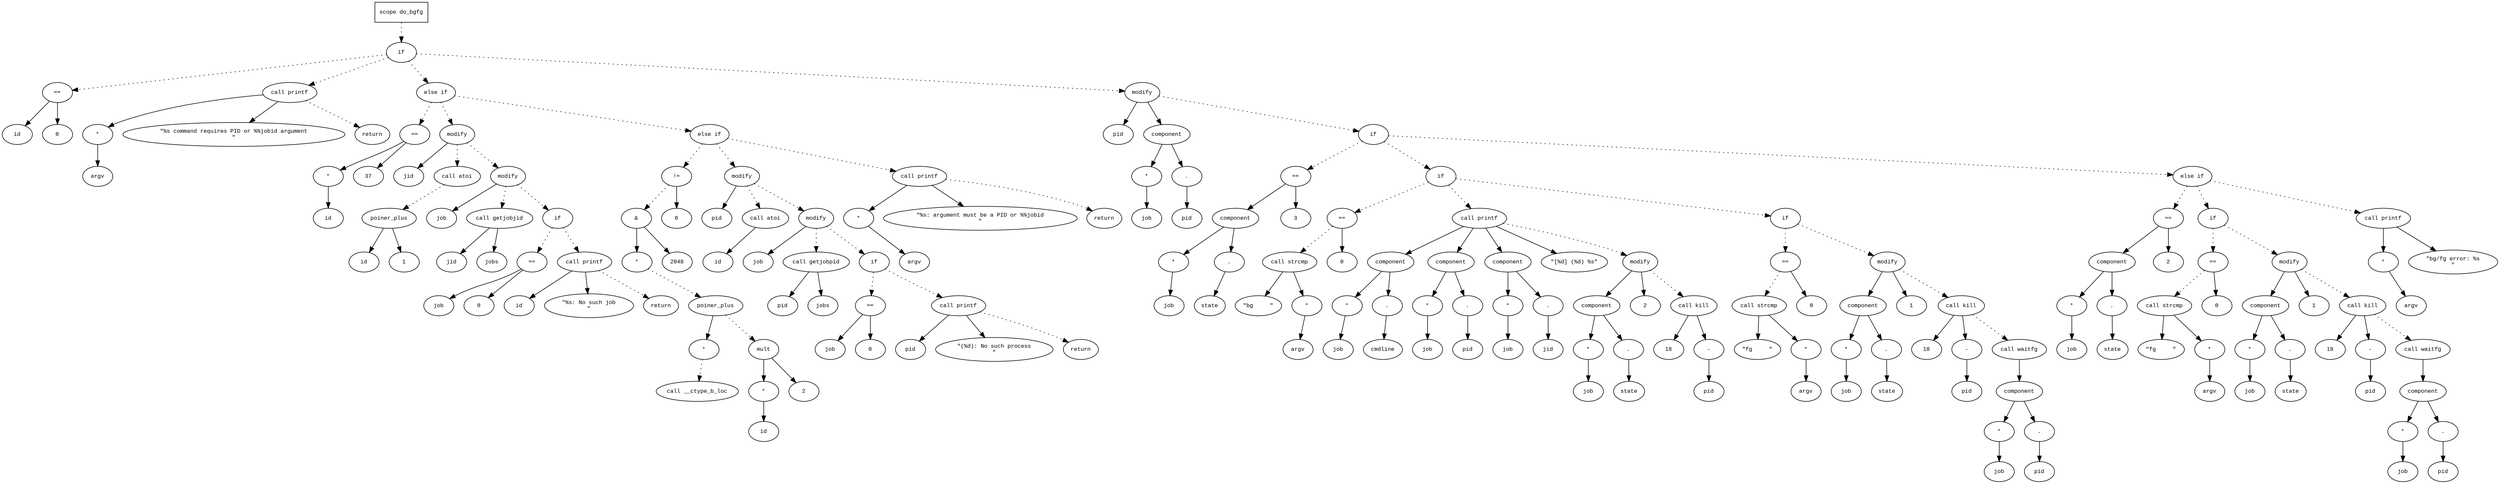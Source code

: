 digraph AST {
  graph [fontname="Times New Roman",fontsize=10];
  node  [fontname="Courier New",fontsize=10];
  edge  [fontname="Times New Roman",fontsize=10];

  node1 [label="scope do_bgfg",shape=box];
  node2 [label="if",shape=ellipse];
  node1 -> node2 [style=dotted];
  node3 [label="==",shape=ellipse];
  node4 [label="id",shape=ellipse];
  node3 -> node4;
  node5 [label="0",shape=ellipse];
  node3 -> node5;
  node2 -> node3 [style=dotted];
  node6 [label="call printf",shape=ellipse];
  node7 [label="*",shape=ellipse];
  node8 [label="argv",shape=ellipse];
  node7 -> node8;
  node6 -> node7;
  node9 [label="\"%s command requires PID or %%jobid argument
\"",shape=ellipse];
  node6 -> node9;
  node2 -> node6 [style=dotted];
  node10 [label="return",shape=ellipse];
  node6 -> node10 [style=dotted];
  node11 [label="else if",shape=ellipse];
  node2 -> node11 [style=dotted];
  node12 [label="==",shape=ellipse];
  node13 [label="*",shape=ellipse];
  node14 [label="id",shape=ellipse];
  node13 -> node14;
  node12 -> node13;
  node15 [label="37",shape=ellipse];
  node12 -> node15;
  node11 -> node12 [style=dotted];
  node16 [label="modify",shape=ellipse];
  node17 [label="jid",shape=ellipse];
  node16 -> node17;
  node18 [label="call atoi",shape=ellipse];
  node19 [label="poiner_plus",shape=ellipse];
  node20 [label="id",shape=ellipse];
  node19 -> node20;
  node21 [label="1",shape=ellipse];
  node19 -> node21;
  node18 -> node19 [style=dotted];
  node16 -> node18 [style=dotted];
  node11 -> node16 [style=dotted];
  node22 [label="modify",shape=ellipse];
  node23 [label="job",shape=ellipse];
  node22 -> node23;
  node24 [label="call getjobjid",shape=ellipse];
  node25 [label="jid",shape=ellipse];
  node24 -> node25;
  node26 [label="jobs",shape=ellipse];
  node24 -> node26;
  node22 -> node24 [style=dotted];
  node16 -> node22 [style=dotted];
  node27 [label="if",shape=ellipse];
  node22 -> node27 [style=dotted];
  node28 [label="==",shape=ellipse];
  node29 [label="job",shape=ellipse];
  node28 -> node29;
  node30 [label="0",shape=ellipse];
  node28 -> node30;
  node27 -> node28 [style=dotted];
  node31 [label="call printf",shape=ellipse];
  node32 [label="id",shape=ellipse];
  node31 -> node32;
  node33 [label="\"%s: No such job
\"",shape=ellipse];
  node31 -> node33;
  node27 -> node31 [style=dotted];
  node34 [label="return",shape=ellipse];
  node31 -> node34 [style=dotted];
  node35 [label="else if",shape=ellipse];
  node11 -> node35 [style=dotted];
  node36 [label="!=",shape=ellipse];
  node37 [label="&",shape=ellipse];
  node38 [label="*",shape=ellipse];
  node39 [label="poiner_plus",shape=ellipse];
  node40 [label="*",shape=ellipse];
  node41 [label="call __ctype_b_loc",shape=ellipse];
  node40 -> node41 [style=dotted];
  node39 -> node40;
  node42 [label="mult",shape=ellipse];
  node43 [label="*",shape=ellipse];
  node44 [label="id",shape=ellipse];
  node43 -> node44;
  node42 -> node43;
  node45 [label="2",shape=ellipse];
  node42 -> node45;
  node39 -> node42 [style=dotted];
  node38 -> node39 [style=dotted];
  node37 -> node38;
  node46 [label="2048",shape=ellipse];
  node37 -> node46;
  node36 -> node37 [style=dotted];
  node47 [label="0",shape=ellipse];
  node36 -> node47;
  node35 -> node36 [style=dotted];
  node48 [label="modify",shape=ellipse];
  node49 [label="pid",shape=ellipse];
  node48 -> node49;
  node50 [label="call atoi",shape=ellipse];
  node51 [label="id",shape=ellipse];
  node50 -> node51;
  node48 -> node50 [style=dotted];
  node35 -> node48 [style=dotted];
  node52 [label="modify",shape=ellipse];
  node53 [label="job",shape=ellipse];
  node52 -> node53;
  node54 [label="call getjobpid",shape=ellipse];
  node55 [label="pid",shape=ellipse];
  node54 -> node55;
  node56 [label="jobs",shape=ellipse];
  node54 -> node56;
  node52 -> node54 [style=dotted];
  node48 -> node52 [style=dotted];
  node57 [label="if",shape=ellipse];
  node52 -> node57 [style=dotted];
  node58 [label="==",shape=ellipse];
  node59 [label="job",shape=ellipse];
  node58 -> node59;
  node60 [label="0",shape=ellipse];
  node58 -> node60;
  node57 -> node58 [style=dotted];
  node61 [label="call printf",shape=ellipse];
  node62 [label="pid",shape=ellipse];
  node61 -> node62;
  node63 [label="\"(%d): No such process
\"",shape=ellipse];
  node61 -> node63;
  node57 -> node61 [style=dotted];
  node64 [label="return",shape=ellipse];
  node61 -> node64 [style=dotted];
  node65 [label="call printf",shape=ellipse];
  node66 [label="*",shape=ellipse];
  node67 [label="argv",shape=ellipse];
  node66 -> node67;
  node65 -> node66;
  node68 [label="\"%s: argument must be a PID or %%jobid
\"",shape=ellipse];
  node65 -> node68;
  node35 -> node65 [style=dotted];
  node69 [label="return",shape=ellipse];
  node65 -> node69 [style=dotted];
  node70 [label="modify",shape=ellipse];
  node71 [label="pid",shape=ellipse];
  node70 -> node71;
  node72 [label="component",shape=ellipse];
  node70 -> node72;
  node73 [label="*",shape=ellipse];
  node74 [label="job",shape=ellipse];
  node73 -> node74;
  node72 -> node73;
  node75 [label=".",shape=ellipse];
  node72 -> node75;
  node76 [label="pid",shape=ellipse];
  node75 -> node76;
  node2 -> node70 [style=dotted];
  node77 [label="if",shape=ellipse];
  node70 -> node77 [style=dotted];
  node78 [label="==",shape=ellipse];
  node79 [label="component",shape=ellipse];
  node78 -> node79;
  node80 [label="*",shape=ellipse];
  node81 [label="job",shape=ellipse];
  node80 -> node81;
  node79 -> node80;
  node82 [label=".",shape=ellipse];
  node79 -> node82;
  node83 [label="state",shape=ellipse];
  node82 -> node83;
  node84 [label="3",shape=ellipse];
  node78 -> node84;
  node77 -> node78 [style=dotted];
  node85 [label="if",shape=ellipse];
  node77 -> node85 [style=dotted];
  node86 [label="==",shape=ellipse];
  node87 [label="call strcmp",shape=ellipse];
  node88 [label="\"bg     \"",shape=ellipse];
  node87 -> node88;
  node89 [label="*",shape=ellipse];
  node90 [label="argv",shape=ellipse];
  node89 -> node90;
  node87 -> node89;
  node86 -> node87 [style=dotted];
  node91 [label="0",shape=ellipse];
  node86 -> node91;
  node85 -> node86 [style=dotted];
  node92 [label="call printf",shape=ellipse];
  node93 [label="component",shape=ellipse];
  node92 -> node93;
  node94 [label="*",shape=ellipse];
  node95 [label="job",shape=ellipse];
  node94 -> node95;
  node93 -> node94;
  node96 [label=".",shape=ellipse];
  node93 -> node96;
  node97 [label="cmdline",shape=ellipse];
  node96 -> node97;
  node98 [label="component",shape=ellipse];
  node92 -> node98;
  node99 [label="*",shape=ellipse];
  node100 [label="job",shape=ellipse];
  node99 -> node100;
  node98 -> node99;
  node101 [label=".",shape=ellipse];
  node98 -> node101;
  node102 [label="pid",shape=ellipse];
  node101 -> node102;
  node103 [label="component",shape=ellipse];
  node92 -> node103;
  node104 [label="*",shape=ellipse];
  node105 [label="job",shape=ellipse];
  node104 -> node105;
  node103 -> node104;
  node106 [label=".",shape=ellipse];
  node103 -> node106;
  node107 [label="jid",shape=ellipse];
  node106 -> node107;
  node108 [label="\"[%d] (%d) %s\"",shape=ellipse];
  node92 -> node108;
  node85 -> node92 [style=dotted];
  node109 [label="modify",shape=ellipse];
  node110 [label="component",shape=ellipse];
  node109 -> node110;
  node111 [label="*",shape=ellipse];
  node112 [label="job",shape=ellipse];
  node111 -> node112;
  node110 -> node111;
  node113 [label=".",shape=ellipse];
  node110 -> node113;
  node114 [label="state",shape=ellipse];
  node113 -> node114;
  node115 [label="2",shape=ellipse];
  node109 -> node115;
  node92 -> node109 [style=dotted];
  node116 [label="call kill",shape=ellipse];
  node117 [label="18",shape=ellipse];
  node116 -> node117;
  node118 [label="-",shape=ellipse];
  node119 [label="pid",shape=ellipse];
  node118 -> node119;
  node116 -> node118;
  node109 -> node116 [style=dotted];
  node120 [label="if",shape=ellipse];
  node85 -> node120 [style=dotted];
  node121 [label="==",shape=ellipse];
  node122 [label="call strcmp",shape=ellipse];
  node123 [label="\"fg     \"",shape=ellipse];
  node122 -> node123;
  node124 [label="*",shape=ellipse];
  node125 [label="argv",shape=ellipse];
  node124 -> node125;
  node122 -> node124;
  node121 -> node122 [style=dotted];
  node126 [label="0",shape=ellipse];
  node121 -> node126;
  node120 -> node121 [style=dotted];
  node127 [label="modify",shape=ellipse];
  node128 [label="component",shape=ellipse];
  node127 -> node128;
  node129 [label="*",shape=ellipse];
  node130 [label="job",shape=ellipse];
  node129 -> node130;
  node128 -> node129;
  node131 [label=".",shape=ellipse];
  node128 -> node131;
  node132 [label="state",shape=ellipse];
  node131 -> node132;
  node133 [label="1",shape=ellipse];
  node127 -> node133;
  node120 -> node127 [style=dotted];
  node134 [label="call kill",shape=ellipse];
  node135 [label="18",shape=ellipse];
  node134 -> node135;
  node136 [label="-",shape=ellipse];
  node137 [label="pid",shape=ellipse];
  node136 -> node137;
  node134 -> node136;
  node127 -> node134 [style=dotted];
  node138 [label="call waitfg",shape=ellipse];
  node139 [label="component",shape=ellipse];
  node138 -> node139;
  node140 [label="*",shape=ellipse];
  node141 [label="job",shape=ellipse];
  node140 -> node141;
  node139 -> node140;
  node142 [label=".",shape=ellipse];
  node139 -> node142;
  node143 [label="pid",shape=ellipse];
  node142 -> node143;
  node134 -> node138 [style=dotted];
  node144 [label="else if",shape=ellipse];
  node77 -> node144 [style=dotted];
  node145 [label="==",shape=ellipse];
  node146 [label="component",shape=ellipse];
  node145 -> node146;
  node147 [label="*",shape=ellipse];
  node148 [label="job",shape=ellipse];
  node147 -> node148;
  node146 -> node147;
  node149 [label=".",shape=ellipse];
  node146 -> node149;
  node150 [label="state",shape=ellipse];
  node149 -> node150;
  node151 [label="2",shape=ellipse];
  node145 -> node151;
  node144 -> node145 [style=dotted];
  node152 [label="if",shape=ellipse];
  node144 -> node152 [style=dotted];
  node153 [label="==",shape=ellipse];
  node154 [label="call strcmp",shape=ellipse];
  node155 [label="\"fg     \"",shape=ellipse];
  node154 -> node155;
  node156 [label="*",shape=ellipse];
  node157 [label="argv",shape=ellipse];
  node156 -> node157;
  node154 -> node156;
  node153 -> node154 [style=dotted];
  node158 [label="0",shape=ellipse];
  node153 -> node158;
  node152 -> node153 [style=dotted];
  node159 [label="modify",shape=ellipse];
  node160 [label="component",shape=ellipse];
  node159 -> node160;
  node161 [label="*",shape=ellipse];
  node162 [label="job",shape=ellipse];
  node161 -> node162;
  node160 -> node161;
  node163 [label=".",shape=ellipse];
  node160 -> node163;
  node164 [label="state",shape=ellipse];
  node163 -> node164;
  node165 [label="1",shape=ellipse];
  node159 -> node165;
  node152 -> node159 [style=dotted];
  node166 [label="call kill",shape=ellipse];
  node167 [label="18",shape=ellipse];
  node166 -> node167;
  node168 [label="-",shape=ellipse];
  node169 [label="pid",shape=ellipse];
  node168 -> node169;
  node166 -> node168;
  node159 -> node166 [style=dotted];
  node170 [label="call waitfg",shape=ellipse];
  node171 [label="component",shape=ellipse];
  node170 -> node171;
  node172 [label="*",shape=ellipse];
  node173 [label="job",shape=ellipse];
  node172 -> node173;
  node171 -> node172;
  node174 [label=".",shape=ellipse];
  node171 -> node174;
  node175 [label="pid",shape=ellipse];
  node174 -> node175;
  node166 -> node170 [style=dotted];
  node176 [label="call printf",shape=ellipse];
  node177 [label="*",shape=ellipse];
  node178 [label="argv",shape=ellipse];
  node177 -> node178;
  node176 -> node177;
  node179 [label="\"bg/fg error: %s
\"",shape=ellipse];
  node176 -> node179;
  node144 -> node176 [style=dotted];
} 